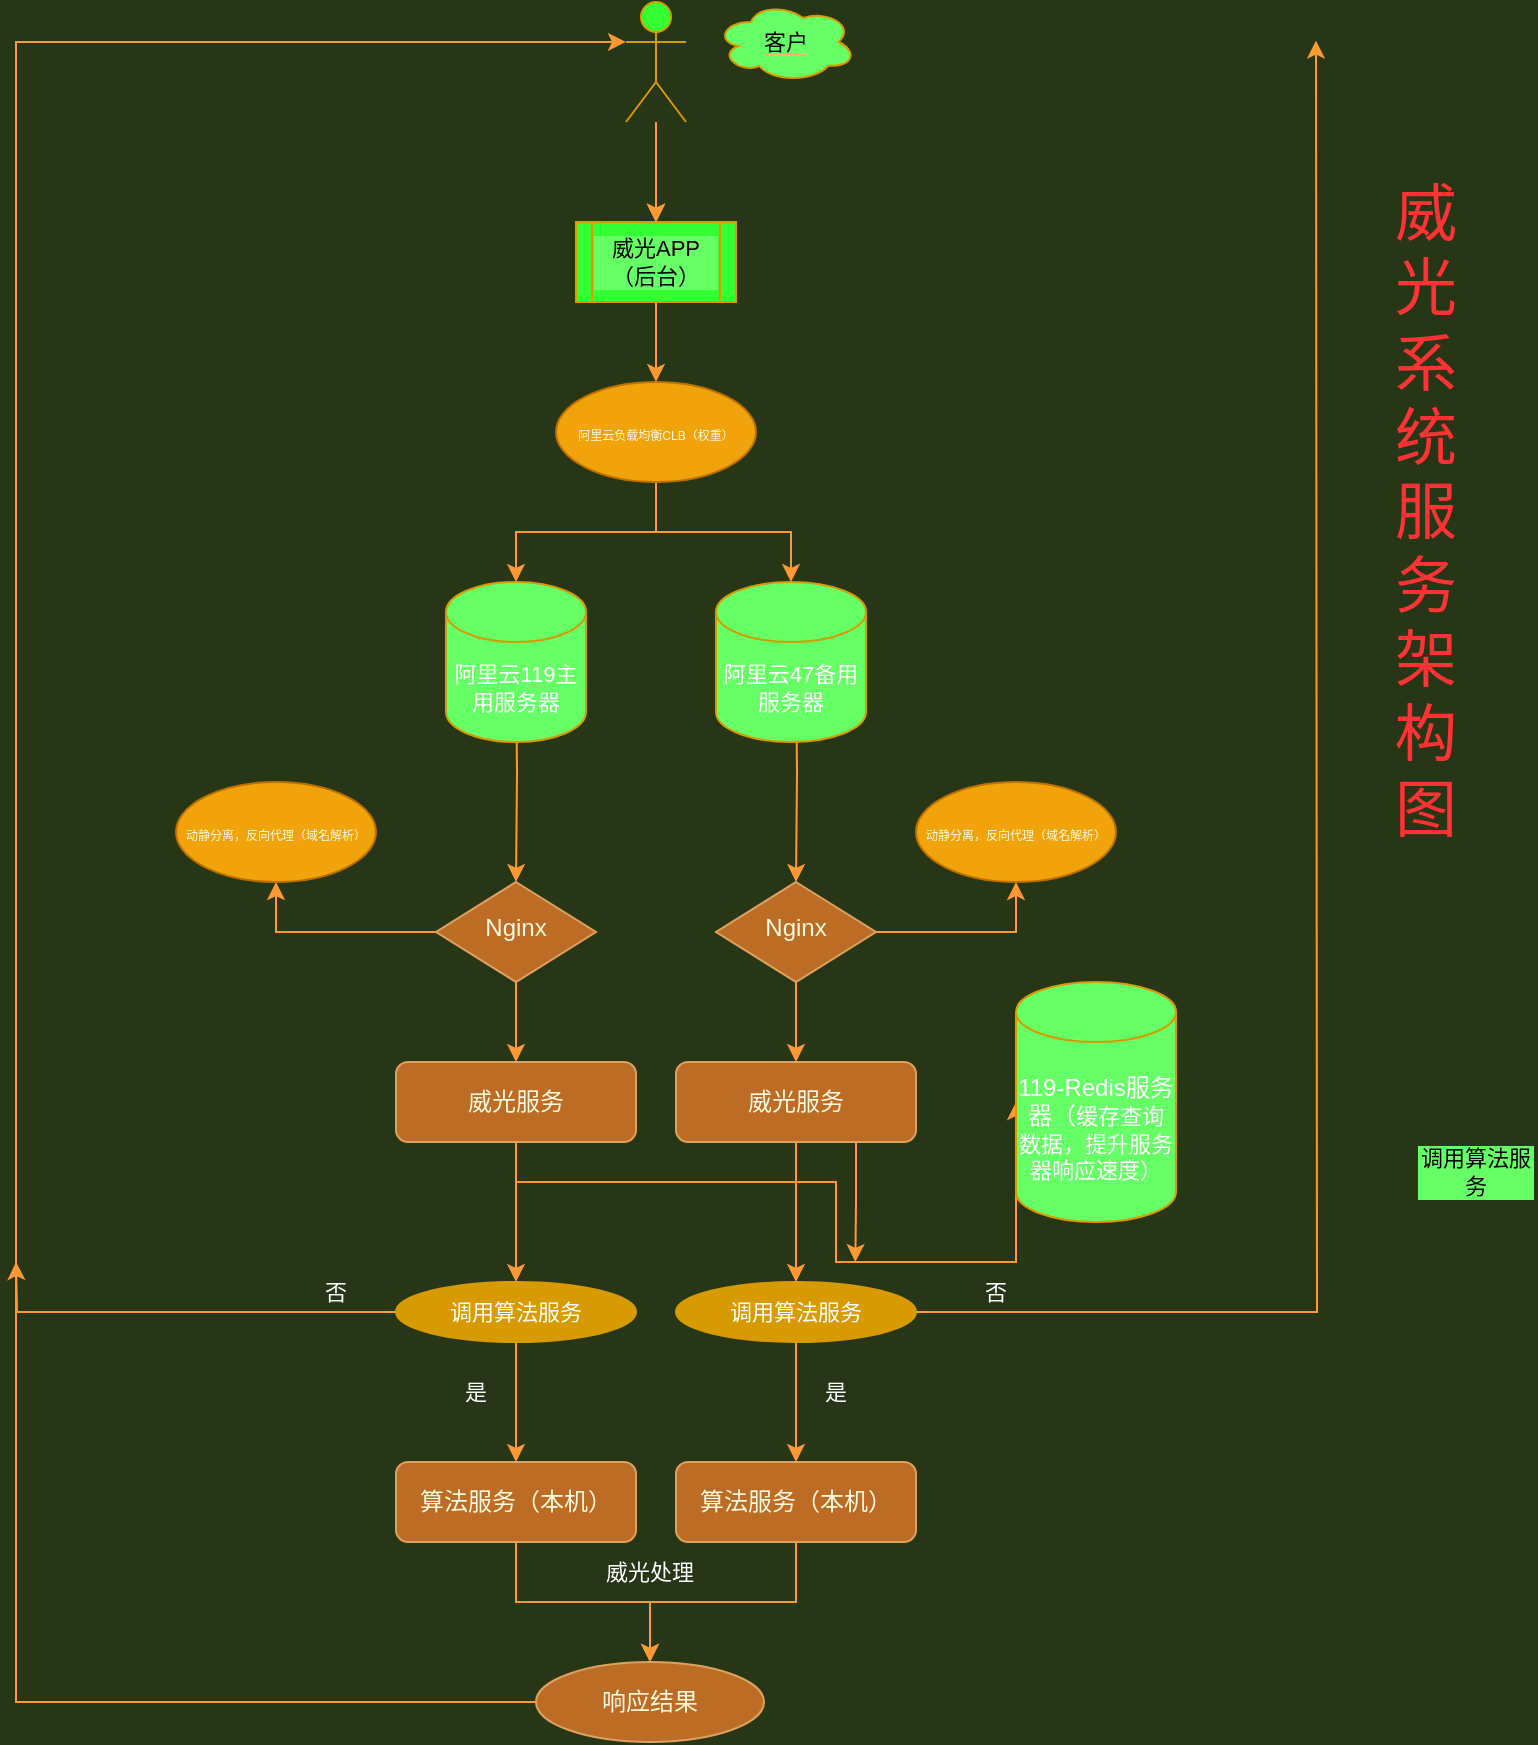 <mxfile version="16.1.0" type="github">
  <diagram id="C5RBs43oDa-KdzZeNtuy" name="Page-1">
    <mxGraphModel dx="981" dy="526" grid="1" gridSize="10" guides="1" tooltips="1" connect="1" arrows="1" fold="1" page="1" pageScale="1" pageWidth="827" pageHeight="1169" background="#283618" math="0" shadow="0">
      <root>
        <mxCell id="WIyWlLk6GJQsqaUBKTNV-0" />
        <mxCell id="WIyWlLk6GJQsqaUBKTNV-1" parent="WIyWlLk6GJQsqaUBKTNV-0" />
        <mxCell id="SqT_S_i4YUq0WAKNXoHZ-13" style="edgeStyle=orthogonalEdgeStyle;rounded=0;orthogonalLoop=1;jettySize=auto;html=1;entryX=0.5;entryY=0;entryDx=0;entryDy=0;strokeColor=#FF9933;" edge="1" parent="WIyWlLk6GJQsqaUBKTNV-1" target="WIyWlLk6GJQsqaUBKTNV-10">
          <mxGeometry relative="1" as="geometry">
            <mxPoint x="290" y="350.0" as="sourcePoint" />
          </mxGeometry>
        </mxCell>
        <mxCell id="SqT_S_i4YUq0WAKNXoHZ-18" style="edgeStyle=orthogonalEdgeStyle;rounded=0;orthogonalLoop=1;jettySize=auto;html=1;entryX=0.5;entryY=0;entryDx=0;entryDy=0;strokeColor=#FF9933;" edge="1" parent="WIyWlLk6GJQsqaUBKTNV-1" source="WIyWlLk6GJQsqaUBKTNV-10" target="WIyWlLk6GJQsqaUBKTNV-11">
          <mxGeometry relative="1" as="geometry" />
        </mxCell>
        <mxCell id="SqT_S_i4YUq0WAKNXoHZ-58" style="edgeStyle=orthogonalEdgeStyle;rounded=0;orthogonalLoop=1;jettySize=auto;html=1;entryX=0.5;entryY=1;entryDx=0;entryDy=0;fontSize=11;fontColor=#000000;strokeColor=#FF9933;" edge="1" parent="WIyWlLk6GJQsqaUBKTNV-1" source="WIyWlLk6GJQsqaUBKTNV-10" target="SqT_S_i4YUq0WAKNXoHZ-57">
          <mxGeometry relative="1" as="geometry" />
        </mxCell>
        <mxCell id="WIyWlLk6GJQsqaUBKTNV-10" value="Nginx" style="rhombus;whiteSpace=wrap;html=1;shadow=0;fontFamily=Helvetica;fontSize=12;align=center;strokeWidth=1;spacing=6;spacingTop=-4;fillColor=#BC6C25;strokeColor=#DDA15E;fontColor=#FEFAE0;" parent="WIyWlLk6GJQsqaUBKTNV-1" vertex="1">
          <mxGeometry x="250" y="460" width="80" height="50" as="geometry" />
        </mxCell>
        <mxCell id="SqT_S_i4YUq0WAKNXoHZ-26" style="edgeStyle=orthogonalEdgeStyle;rounded=0;orthogonalLoop=1;jettySize=auto;html=1;fontSize=31;fontColor=#FF3333;strokeColor=#FF9933;" edge="1" parent="WIyWlLk6GJQsqaUBKTNV-1" source="WIyWlLk6GJQsqaUBKTNV-11">
          <mxGeometry relative="1" as="geometry">
            <mxPoint x="290" y="660" as="targetPoint" />
            <Array as="points">
              <mxPoint x="290" y="650" />
              <mxPoint x="290" y="650" />
            </Array>
          </mxGeometry>
        </mxCell>
        <mxCell id="SqT_S_i4YUq0WAKNXoHZ-38" style="edgeStyle=orthogonalEdgeStyle;rounded=0;orthogonalLoop=1;jettySize=auto;html=1;entryX=0;entryY=0.5;entryDx=0;entryDy=0;entryPerimeter=0;fontSize=11;fontColor=#FF3333;strokeColor=#FF9933;" edge="1" parent="WIyWlLk6GJQsqaUBKTNV-1" source="WIyWlLk6GJQsqaUBKTNV-11" target="SqT_S_i4YUq0WAKNXoHZ-36">
          <mxGeometry relative="1" as="geometry">
            <Array as="points">
              <mxPoint x="290" y="610" />
              <mxPoint x="450" y="610" />
              <mxPoint x="450" y="650" />
            </Array>
          </mxGeometry>
        </mxCell>
        <mxCell id="WIyWlLk6GJQsqaUBKTNV-11" value="威光服务" style="rounded=1;whiteSpace=wrap;html=1;fontSize=12;glass=0;strokeWidth=1;shadow=0;fillColor=#BC6C25;strokeColor=#DDA15E;fontColor=#FEFAE0;" parent="WIyWlLk6GJQsqaUBKTNV-1" vertex="1">
          <mxGeometry x="230" y="550" width="120" height="40" as="geometry" />
        </mxCell>
        <mxCell id="SqT_S_i4YUq0WAKNXoHZ-15" style="edgeStyle=orthogonalEdgeStyle;rounded=0;orthogonalLoop=1;jettySize=auto;html=1;entryX=0.5;entryY=0;entryDx=0;entryDy=0;strokeColor=#FF9933;" edge="1" parent="WIyWlLk6GJQsqaUBKTNV-1" target="SqT_S_i4YUq0WAKNXoHZ-14">
          <mxGeometry relative="1" as="geometry">
            <mxPoint x="430" y="350.0" as="sourcePoint" />
          </mxGeometry>
        </mxCell>
        <mxCell id="SqT_S_i4YUq0WAKNXoHZ-63" style="edgeStyle=orthogonalEdgeStyle;rounded=0;orthogonalLoop=1;jettySize=auto;html=1;entryX=0.5;entryY=0;entryDx=0;entryDy=0;entryPerimeter=0;fontSize=11;fontColor=#000000;strokeColor=#FF9933;" edge="1" parent="WIyWlLk6GJQsqaUBKTNV-1" source="SqT_S_i4YUq0WAKNXoHZ-10" target="SqT_S_i4YUq0WAKNXoHZ-61">
          <mxGeometry relative="1" as="geometry" />
        </mxCell>
        <mxCell id="SqT_S_i4YUq0WAKNXoHZ-64" style="edgeStyle=orthogonalEdgeStyle;rounded=0;orthogonalLoop=1;jettySize=auto;html=1;entryX=0.5;entryY=0;entryDx=0;entryDy=0;entryPerimeter=0;fontSize=11;fontColor=#000000;strokeColor=#FF9933;" edge="1" parent="WIyWlLk6GJQsqaUBKTNV-1" source="SqT_S_i4YUq0WAKNXoHZ-10" target="SqT_S_i4YUq0WAKNXoHZ-62">
          <mxGeometry relative="1" as="geometry" />
        </mxCell>
        <mxCell id="SqT_S_i4YUq0WAKNXoHZ-10" value="&lt;font color=&quot;#fefae0&quot;&gt;&lt;span style=&quot;font-size: 6px&quot;&gt;阿里云负载均衡CLB（权重）&lt;/span&gt;&lt;/font&gt;" style="ellipse;whiteSpace=wrap;html=1;fillColor=#f0a30a;strokeColor=#BD7000;fontColor=#000000;" vertex="1" parent="WIyWlLk6GJQsqaUBKTNV-1">
          <mxGeometry x="310" y="210" width="100" height="50" as="geometry" />
        </mxCell>
        <mxCell id="SqT_S_i4YUq0WAKNXoHZ-20" value="" style="edgeStyle=orthogonalEdgeStyle;rounded=0;orthogonalLoop=1;jettySize=auto;html=1;strokeColor=#FF9933;" edge="1" parent="WIyWlLk6GJQsqaUBKTNV-1" source="SqT_S_i4YUq0WAKNXoHZ-14" target="SqT_S_i4YUq0WAKNXoHZ-19">
          <mxGeometry relative="1" as="geometry" />
        </mxCell>
        <mxCell id="SqT_S_i4YUq0WAKNXoHZ-51" style="edgeStyle=orthogonalEdgeStyle;rounded=0;orthogonalLoop=1;jettySize=auto;html=1;entryX=0.5;entryY=1;entryDx=0;entryDy=0;fontSize=11;fontColor=#FFFFFF;strokeColor=#FF9933;" edge="1" parent="WIyWlLk6GJQsqaUBKTNV-1" source="SqT_S_i4YUq0WAKNXoHZ-14" target="SqT_S_i4YUq0WAKNXoHZ-35">
          <mxGeometry relative="1" as="geometry" />
        </mxCell>
        <mxCell id="SqT_S_i4YUq0WAKNXoHZ-14" value="Nginx" style="rhombus;whiteSpace=wrap;html=1;shadow=0;fontFamily=Helvetica;fontSize=12;align=center;strokeWidth=1;spacing=6;spacingTop=-4;fillColor=#BC6C25;strokeColor=#DDA15E;fontColor=#FEFAE0;" vertex="1" parent="WIyWlLk6GJQsqaUBKTNV-1">
          <mxGeometry x="390" y="460" width="80" height="50" as="geometry" />
        </mxCell>
        <mxCell id="SqT_S_i4YUq0WAKNXoHZ-23" style="edgeStyle=orthogonalEdgeStyle;rounded=0;orthogonalLoop=1;jettySize=auto;html=1;strokeColor=#FF9933;" edge="1" parent="WIyWlLk6GJQsqaUBKTNV-1" source="SqT_S_i4YUq0WAKNXoHZ-19">
          <mxGeometry relative="1" as="geometry">
            <mxPoint x="430" y="660" as="targetPoint" />
          </mxGeometry>
        </mxCell>
        <mxCell id="SqT_S_i4YUq0WAKNXoHZ-73" style="edgeStyle=orthogonalEdgeStyle;rounded=0;orthogonalLoop=1;jettySize=auto;html=1;exitX=0.75;exitY=1;exitDx=0;exitDy=0;fontSize=11;fontColor=#000000;strokeColor=#FF9933;" edge="1" parent="WIyWlLk6GJQsqaUBKTNV-1" source="SqT_S_i4YUq0WAKNXoHZ-19">
          <mxGeometry relative="1" as="geometry">
            <mxPoint x="459.69" y="650" as="targetPoint" />
          </mxGeometry>
        </mxCell>
        <mxCell id="SqT_S_i4YUq0WAKNXoHZ-19" value="威光服务" style="rounded=1;whiteSpace=wrap;html=1;fontSize=12;glass=0;strokeWidth=1;shadow=0;fillColor=#BC6C25;strokeColor=#DDA15E;fontColor=#FEFAE0;" vertex="1" parent="WIyWlLk6GJQsqaUBKTNV-1">
          <mxGeometry x="370" y="550" width="120" height="40" as="geometry" />
        </mxCell>
        <mxCell id="SqT_S_i4YUq0WAKNXoHZ-24" value="&lt;font color=&quot;#ff3333&quot; style=&quot;font-size: 31px&quot;&gt;威光系统服务架构图&lt;/font&gt;" style="text;html=1;strokeColor=none;fillColor=none;align=center;verticalAlign=middle;whiteSpace=wrap;rounded=0;" vertex="1" parent="WIyWlLk6GJQsqaUBKTNV-1">
          <mxGeometry x="730" y="140" width="30" height="270" as="geometry" />
        </mxCell>
        <mxCell id="SqT_S_i4YUq0WAKNXoHZ-35" value="&lt;font color=&quot;#fefae0&quot;&gt;&lt;span style=&quot;font-size: 6px&quot;&gt;动静分离，反向代理（域名解析）&lt;/span&gt;&lt;/font&gt;" style="ellipse;whiteSpace=wrap;html=1;fillColor=#f0a30a;strokeColor=#BD7000;fontColor=#000000;" vertex="1" parent="WIyWlLk6GJQsqaUBKTNV-1">
          <mxGeometry x="490" y="410" width="100" height="50" as="geometry" />
        </mxCell>
        <mxCell id="SqT_S_i4YUq0WAKNXoHZ-36" value="&lt;font color=&quot;#ffffff&quot;&gt;&lt;span style=&quot;font-size: 12px ; text-align: left&quot;&gt;119-Redis服务器（&lt;/span&gt;&lt;span style=&quot;text-align: left&quot;&gt;缓存查询数据，提升服务器响应速度）&lt;/span&gt;&lt;/font&gt;" style="shape=cylinder3;whiteSpace=wrap;html=1;boundedLbl=1;backgroundOutline=1;size=15;labelBackgroundColor=#66FF66;fontSize=11;fontColor=#66FF66;strokeColor=#D79B00;fillColor=#66FF66;" vertex="1" parent="WIyWlLk6GJQsqaUBKTNV-1">
          <mxGeometry x="540" y="510" width="80" height="120" as="geometry" />
        </mxCell>
        <mxCell id="SqT_S_i4YUq0WAKNXoHZ-46" style="edgeStyle=orthogonalEdgeStyle;rounded=0;orthogonalLoop=1;jettySize=auto;html=1;entryX=0.5;entryY=0;entryDx=0;entryDy=0;fontSize=11;fontColor=#000000;strokeColor=#FF9933;" edge="1" parent="WIyWlLk6GJQsqaUBKTNV-1" source="SqT_S_i4YUq0WAKNXoHZ-39" target="SqT_S_i4YUq0WAKNXoHZ-45">
          <mxGeometry relative="1" as="geometry" />
        </mxCell>
        <mxCell id="SqT_S_i4YUq0WAKNXoHZ-52" value="" style="edgeStyle=orthogonalEdgeStyle;rounded=0;orthogonalLoop=1;jettySize=auto;html=1;fontSize=11;fontColor=#FFFFFF;strokeColor=#FF9933;" edge="1" parent="WIyWlLk6GJQsqaUBKTNV-1" source="SqT_S_i4YUq0WAKNXoHZ-39" target="SqT_S_i4YUq0WAKNXoHZ-45">
          <mxGeometry relative="1" as="geometry" />
        </mxCell>
        <mxCell id="SqT_S_i4YUq0WAKNXoHZ-53" value="" style="edgeStyle=orthogonalEdgeStyle;rounded=0;orthogonalLoop=1;jettySize=auto;html=1;fontSize=11;fontColor=#FFFFFF;strokeColor=#FF9933;" edge="1" parent="WIyWlLk6GJQsqaUBKTNV-1" source="SqT_S_i4YUq0WAKNXoHZ-39" target="SqT_S_i4YUq0WAKNXoHZ-45">
          <mxGeometry relative="1" as="geometry" />
        </mxCell>
        <mxCell id="SqT_S_i4YUq0WAKNXoHZ-54" value="" style="edgeStyle=orthogonalEdgeStyle;rounded=0;orthogonalLoop=1;jettySize=auto;html=1;fontSize=11;fontColor=#FFFFFF;strokeColor=#FF9933;" edge="1" parent="WIyWlLk6GJQsqaUBKTNV-1" source="SqT_S_i4YUq0WAKNXoHZ-39" target="SqT_S_i4YUq0WAKNXoHZ-45">
          <mxGeometry relative="1" as="geometry" />
        </mxCell>
        <mxCell id="SqT_S_i4YUq0WAKNXoHZ-39" value="" style="shape=umlActor;verticalLabelPosition=bottom;verticalAlign=top;html=1;outlineConnect=0;labelBackgroundColor=#66FF66;fontSize=11;fontColor=#000000;strokeColor=#D79B00;fillColor=#33FF33;" vertex="1" parent="WIyWlLk6GJQsqaUBKTNV-1">
          <mxGeometry x="345" y="20" width="30" height="60" as="geometry" />
        </mxCell>
        <mxCell id="SqT_S_i4YUq0WAKNXoHZ-47" style="edgeStyle=orthogonalEdgeStyle;rounded=0;orthogonalLoop=1;jettySize=auto;html=1;entryX=0.5;entryY=0;entryDx=0;entryDy=0;fontSize=11;fontColor=#000000;strokeColor=#FF9933;" edge="1" parent="WIyWlLk6GJQsqaUBKTNV-1" source="SqT_S_i4YUq0WAKNXoHZ-45" target="SqT_S_i4YUq0WAKNXoHZ-10">
          <mxGeometry relative="1" as="geometry" />
        </mxCell>
        <mxCell id="SqT_S_i4YUq0WAKNXoHZ-45" value="威光APP（后台）" style="shape=process;whiteSpace=wrap;html=1;backgroundOutline=1;labelBackgroundColor=#66FF66;fontSize=11;fontColor=#000000;strokeColor=#D79B00;fillColor=#33FF33;" vertex="1" parent="WIyWlLk6GJQsqaUBKTNV-1">
          <mxGeometry x="320" y="130" width="80" height="40" as="geometry" />
        </mxCell>
        <mxCell id="SqT_S_i4YUq0WAKNXoHZ-55" value="&lt;font color=&quot;#000000&quot; style=&quot;background-color: rgb(102 , 255 , 102)&quot;&gt;客户&lt;/font&gt;" style="ellipse;shape=cloud;whiteSpace=wrap;html=1;labelBackgroundColor=#FFB570;fontSize=11;fontColor=#FFFFFF;strokeColor=#D79B00;fillColor=#66FF66;" vertex="1" parent="WIyWlLk6GJQsqaUBKTNV-1">
          <mxGeometry x="390" y="20" width="70" height="40" as="geometry" />
        </mxCell>
        <mxCell id="SqT_S_i4YUq0WAKNXoHZ-57" value="&lt;font color=&quot;#fefae0&quot;&gt;&lt;span style=&quot;font-size: 6px&quot;&gt;动静分离，反向代理（域名解析）&lt;/span&gt;&lt;/font&gt;" style="ellipse;whiteSpace=wrap;html=1;fillColor=#f0a30a;strokeColor=#BD7000;fontColor=#000000;" vertex="1" parent="WIyWlLk6GJQsqaUBKTNV-1">
          <mxGeometry x="120" y="410" width="100" height="50" as="geometry" />
        </mxCell>
        <mxCell id="SqT_S_i4YUq0WAKNXoHZ-61" value="&lt;span style=&quot;color: rgb(255 , 255 , 255)&quot;&gt;阿里云119主用服务器&lt;/span&gt;" style="shape=cylinder3;whiteSpace=wrap;html=1;boundedLbl=1;backgroundOutline=1;size=15;labelBackgroundColor=#66FF66;fontSize=11;fontColor=#66FF66;strokeColor=#D79B00;fillColor=#66FF66;align=center;" vertex="1" parent="WIyWlLk6GJQsqaUBKTNV-1">
          <mxGeometry x="255" y="310" width="70" height="80" as="geometry" />
        </mxCell>
        <mxCell id="SqT_S_i4YUq0WAKNXoHZ-62" value="&lt;span style=&quot;color: rgb(255 , 255 , 255)&quot;&gt;阿里云47备用服务器&lt;/span&gt;" style="shape=cylinder3;whiteSpace=wrap;html=1;boundedLbl=1;backgroundOutline=1;size=15;labelBackgroundColor=#66FF66;fontSize=11;fontColor=#66FF66;strokeColor=#D79B00;fillColor=#66FF66;align=center;" vertex="1" parent="WIyWlLk6GJQsqaUBKTNV-1">
          <mxGeometry x="390" y="310" width="75" height="80" as="geometry" />
        </mxCell>
        <mxCell id="SqT_S_i4YUq0WAKNXoHZ-70" value="" style="edgeStyle=orthogonalEdgeStyle;rounded=0;orthogonalLoop=1;jettySize=auto;html=1;fontSize=11;fontColor=#000000;strokeColor=#FF9933;" edge="1" parent="WIyWlLk6GJQsqaUBKTNV-1" source="SqT_S_i4YUq0WAKNXoHZ-65" target="SqT_S_i4YUq0WAKNXoHZ-69">
          <mxGeometry relative="1" as="geometry" />
        </mxCell>
        <mxCell id="SqT_S_i4YUq0WAKNXoHZ-65" value="算法服务（本机）" style="rounded=1;whiteSpace=wrap;html=1;fontSize=12;glass=0;strokeWidth=1;shadow=0;fillColor=#BC6C25;strokeColor=#DDA15E;fontColor=#FEFAE0;" vertex="1" parent="WIyWlLk6GJQsqaUBKTNV-1">
          <mxGeometry x="230" y="750" width="120" height="40" as="geometry" />
        </mxCell>
        <mxCell id="SqT_S_i4YUq0WAKNXoHZ-71" style="edgeStyle=orthogonalEdgeStyle;rounded=0;orthogonalLoop=1;jettySize=auto;html=1;entryX=0.5;entryY=0;entryDx=0;entryDy=0;fontSize=11;fontColor=#000000;strokeColor=#FF9933;" edge="1" parent="WIyWlLk6GJQsqaUBKTNV-1" source="SqT_S_i4YUq0WAKNXoHZ-66" target="SqT_S_i4YUq0WAKNXoHZ-69">
          <mxGeometry relative="1" as="geometry" />
        </mxCell>
        <mxCell id="SqT_S_i4YUq0WAKNXoHZ-66" value="算法服务（本机）" style="rounded=1;whiteSpace=wrap;html=1;fontSize=12;glass=0;strokeWidth=1;shadow=0;fillColor=#BC6C25;strokeColor=#DDA15E;fontColor=#FEFAE0;" vertex="1" parent="WIyWlLk6GJQsqaUBKTNV-1">
          <mxGeometry x="370" y="750" width="120" height="40" as="geometry" />
        </mxCell>
        <mxCell id="SqT_S_i4YUq0WAKNXoHZ-72" style="edgeStyle=orthogonalEdgeStyle;rounded=0;orthogonalLoop=1;jettySize=auto;html=1;entryX=0;entryY=0.333;entryDx=0;entryDy=0;entryPerimeter=0;fontSize=11;fontColor=#000000;strokeColor=#FF9933;" edge="1" parent="WIyWlLk6GJQsqaUBKTNV-1" source="SqT_S_i4YUq0WAKNXoHZ-69" target="SqT_S_i4YUq0WAKNXoHZ-39">
          <mxGeometry relative="1" as="geometry">
            <Array as="points">
              <mxPoint x="40" y="870" />
              <mxPoint x="40" y="40" />
            </Array>
          </mxGeometry>
        </mxCell>
        <mxCell id="SqT_S_i4YUq0WAKNXoHZ-69" value="响应结果" style="ellipse;whiteSpace=wrap;html=1;fillColor=#BC6C25;strokeColor=#DDA15E;fontColor=#FEFAE0;rounded=1;glass=0;strokeWidth=1;shadow=0;" vertex="1" parent="WIyWlLk6GJQsqaUBKTNV-1">
          <mxGeometry x="300" y="850" width="114" height="40" as="geometry" />
        </mxCell>
        <mxCell id="SqT_S_i4YUq0WAKNXoHZ-75" value="调用算法服务" style="text;html=1;strokeColor=none;fillColor=none;align=center;verticalAlign=middle;whiteSpace=wrap;rounded=0;labelBackgroundColor=#66FF66;fontSize=11;fontColor=#000000;" vertex="1" parent="WIyWlLk6GJQsqaUBKTNV-1">
          <mxGeometry x="740" y="590" width="60" height="30" as="geometry" />
        </mxCell>
        <mxCell id="SqT_S_i4YUq0WAKNXoHZ-78" style="edgeStyle=orthogonalEdgeStyle;rounded=0;orthogonalLoop=1;jettySize=auto;html=1;entryX=0.5;entryY=0;entryDx=0;entryDy=0;fontSize=11;fontColor=#FFFFFF;strokeColor=#FF9933;" edge="1" parent="WIyWlLk6GJQsqaUBKTNV-1" source="SqT_S_i4YUq0WAKNXoHZ-77" target="SqT_S_i4YUq0WAKNXoHZ-65">
          <mxGeometry relative="1" as="geometry" />
        </mxCell>
        <mxCell id="SqT_S_i4YUq0WAKNXoHZ-81" style="edgeStyle=orthogonalEdgeStyle;rounded=0;orthogonalLoop=1;jettySize=auto;html=1;fontSize=11;fontColor=#FFFFFF;strokeColor=#FF9933;" edge="1" parent="WIyWlLk6GJQsqaUBKTNV-1" source="SqT_S_i4YUq0WAKNXoHZ-77">
          <mxGeometry relative="1" as="geometry">
            <mxPoint x="40.0" y="650" as="targetPoint" />
          </mxGeometry>
        </mxCell>
        <mxCell id="SqT_S_i4YUq0WAKNXoHZ-77" value="调用算法服务" style="ellipse;whiteSpace=wrap;html=1;labelBackgroundColor=none;fontSize=11;fontColor=#FFFFFF;strokeColor=#D79B00;fillColor=#D79B00;" vertex="1" parent="WIyWlLk6GJQsqaUBKTNV-1">
          <mxGeometry x="230" y="660" width="120" height="30" as="geometry" />
        </mxCell>
        <mxCell id="SqT_S_i4YUq0WAKNXoHZ-80" style="edgeStyle=orthogonalEdgeStyle;rounded=0;orthogonalLoop=1;jettySize=auto;html=1;entryX=0.5;entryY=0;entryDx=0;entryDy=0;fontSize=11;fontColor=#FFFFFF;strokeColor=#FF9933;" edge="1" parent="WIyWlLk6GJQsqaUBKTNV-1" source="SqT_S_i4YUq0WAKNXoHZ-79" target="SqT_S_i4YUq0WAKNXoHZ-66">
          <mxGeometry relative="1" as="geometry" />
        </mxCell>
        <mxCell id="SqT_S_i4YUq0WAKNXoHZ-89" style="edgeStyle=orthogonalEdgeStyle;rounded=0;orthogonalLoop=1;jettySize=auto;html=1;fontSize=11;fontColor=#FFFFFF;strokeColor=#FF9933;" edge="1" parent="WIyWlLk6GJQsqaUBKTNV-1" source="SqT_S_i4YUq0WAKNXoHZ-79">
          <mxGeometry relative="1" as="geometry">
            <mxPoint x="690" y="39.31" as="targetPoint" />
          </mxGeometry>
        </mxCell>
        <mxCell id="SqT_S_i4YUq0WAKNXoHZ-79" value="调用算法服务" style="ellipse;whiteSpace=wrap;html=1;labelBackgroundColor=none;fontSize=11;fontColor=#FFFFFF;strokeColor=#D79B00;fillColor=#D79B00;" vertex="1" parent="WIyWlLk6GJQsqaUBKTNV-1">
          <mxGeometry x="370" y="660" width="120" height="30" as="geometry" />
        </mxCell>
        <mxCell id="SqT_S_i4YUq0WAKNXoHZ-82" value="威光处理" style="text;html=1;strokeColor=none;fillColor=none;align=center;verticalAlign=middle;whiteSpace=wrap;rounded=0;labelBackgroundColor=none;fontSize=11;fontColor=#FFFFFF;" vertex="1" parent="WIyWlLk6GJQsqaUBKTNV-1">
          <mxGeometry x="302" y="790" width="110" height="30" as="geometry" />
        </mxCell>
        <mxCell id="SqT_S_i4YUq0WAKNXoHZ-84" value="是" style="text;html=1;strokeColor=none;fillColor=none;align=center;verticalAlign=middle;whiteSpace=wrap;rounded=0;labelBackgroundColor=none;fontSize=11;fontColor=#FFFFFF;" vertex="1" parent="WIyWlLk6GJQsqaUBKTNV-1">
          <mxGeometry x="260" y="700" width="20" height="30" as="geometry" />
        </mxCell>
        <mxCell id="SqT_S_i4YUq0WAKNXoHZ-86" value="是" style="text;html=1;strokeColor=none;fillColor=none;align=center;verticalAlign=middle;whiteSpace=wrap;rounded=0;labelBackgroundColor=none;fontSize=11;fontColor=#FFFFFF;" vertex="1" parent="WIyWlLk6GJQsqaUBKTNV-1">
          <mxGeometry x="440" y="700" width="20" height="30" as="geometry" />
        </mxCell>
        <mxCell id="SqT_S_i4YUq0WAKNXoHZ-87" value="否" style="text;html=1;strokeColor=none;fillColor=none;align=center;verticalAlign=middle;whiteSpace=wrap;rounded=0;labelBackgroundColor=none;fontSize=11;fontColor=#FFFFFF;" vertex="1" parent="WIyWlLk6GJQsqaUBKTNV-1">
          <mxGeometry x="190" y="650" width="20" height="30" as="geometry" />
        </mxCell>
        <mxCell id="SqT_S_i4YUq0WAKNXoHZ-88" value="否" style="text;html=1;strokeColor=none;fillColor=none;align=center;verticalAlign=middle;whiteSpace=wrap;rounded=0;labelBackgroundColor=none;fontSize=11;fontColor=#FFFFFF;" vertex="1" parent="WIyWlLk6GJQsqaUBKTNV-1">
          <mxGeometry x="520" y="650" width="20" height="30" as="geometry" />
        </mxCell>
      </root>
    </mxGraphModel>
  </diagram>
</mxfile>

